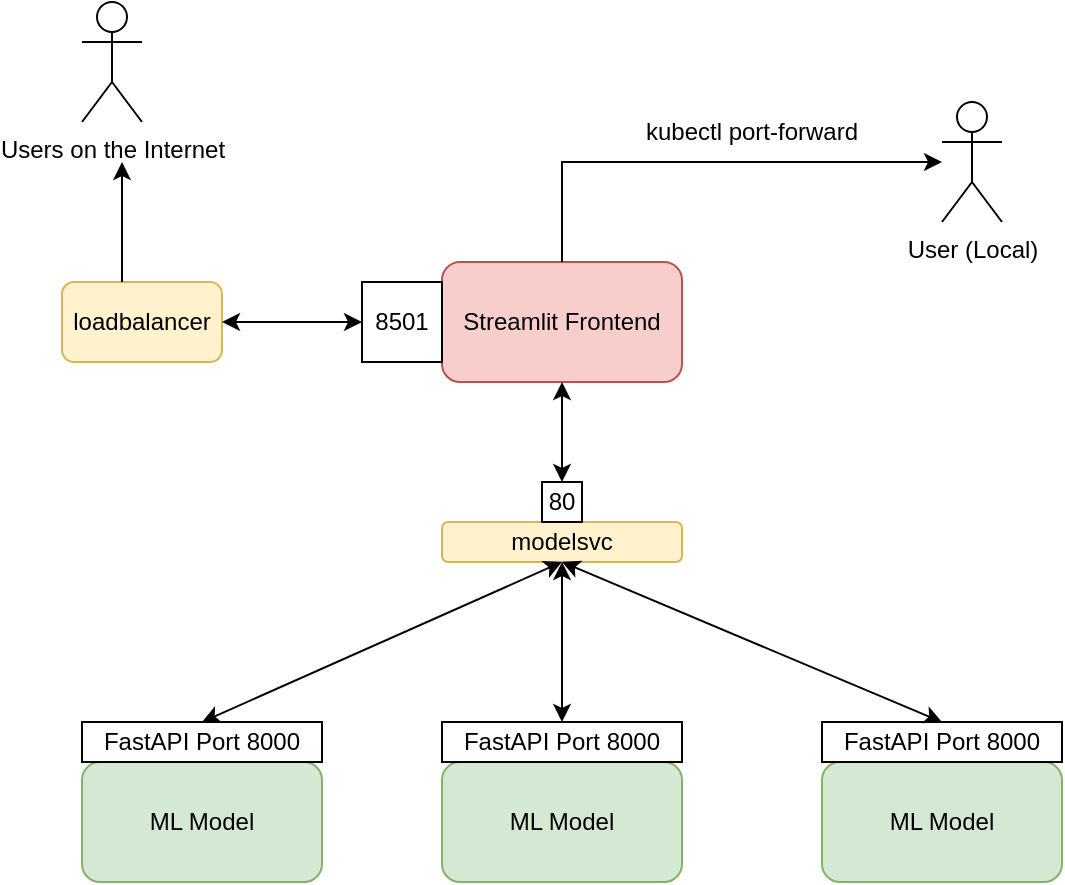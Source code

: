 <mxfile version="20.5.2" type="device"><diagram id="MWmE-ICh1NFgY5y5EI1r" name="Page-1"><mxGraphModel dx="1301" dy="723" grid="1" gridSize="10" guides="1" tooltips="1" connect="1" arrows="1" fold="1" page="1" pageScale="1" pageWidth="850" pageHeight="1100" math="0" shadow="0"><root><mxCell id="0"/><mxCell id="1" parent="0"/><mxCell id="YrrMeFOXD12h4_dLb8Ky-1" value="ML Model" style="rounded=1;whiteSpace=wrap;html=1;fillColor=#d5e8d4;strokeColor=#82b366;" vertex="1" parent="1"><mxGeometry x="220" y="420" width="120" height="60" as="geometry"/></mxCell><mxCell id="YrrMeFOXD12h4_dLb8Ky-5" value="ML Model" style="rounded=1;whiteSpace=wrap;html=1;fillColor=#d5e8d4;strokeColor=#82b366;" vertex="1" parent="1"><mxGeometry x="400" y="420" width="120" height="60" as="geometry"/></mxCell><mxCell id="YrrMeFOXD12h4_dLb8Ky-7" value="ML Model" style="rounded=1;whiteSpace=wrap;html=1;fillColor=#d5e8d4;strokeColor=#82b366;" vertex="1" parent="1"><mxGeometry x="590" y="420" width="120" height="60" as="geometry"/></mxCell><mxCell id="YrrMeFOXD12h4_dLb8Ky-9" value="modelsvc" style="rounded=1;whiteSpace=wrap;html=1;fillColor=#fff2cc;strokeColor=#d6b656;" vertex="1" parent="1"><mxGeometry x="400" y="300" width="120" height="20" as="geometry"/></mxCell><mxCell id="YrrMeFOXD12h4_dLb8Ky-13" value="80" style="rounded=0;whiteSpace=wrap;html=1;" vertex="1" parent="1"><mxGeometry x="450" y="280" width="20" height="20" as="geometry"/></mxCell><mxCell id="YrrMeFOXD12h4_dLb8Ky-17" value="Streamlit Frontend" style="rounded=1;whiteSpace=wrap;html=1;fillColor=#f8cecc;strokeColor=#b85450;" vertex="1" parent="1"><mxGeometry x="400" y="170" width="120" height="60" as="geometry"/></mxCell><mxCell id="YrrMeFOXD12h4_dLb8Ky-18" value="" style="endArrow=classic;startArrow=classic;html=1;rounded=0;entryX=0.5;entryY=1;entryDx=0;entryDy=0;exitX=0.5;exitY=0;exitDx=0;exitDy=0;" edge="1" parent="1" source="YrrMeFOXD12h4_dLb8Ky-13" target="YrrMeFOXD12h4_dLb8Ky-17"><mxGeometry width="50" height="50" relative="1" as="geometry"><mxPoint x="400" y="400" as="sourcePoint"/><mxPoint x="450" y="350" as="targetPoint"/></mxGeometry></mxCell><mxCell id="YrrMeFOXD12h4_dLb8Ky-20" value="FastAPI Port 8000" style="rounded=0;whiteSpace=wrap;html=1;" vertex="1" parent="1"><mxGeometry x="590" y="400" width="120" height="20" as="geometry"/></mxCell><mxCell id="YrrMeFOXD12h4_dLb8Ky-21" value="FastAPI Port 8000" style="rounded=0;whiteSpace=wrap;html=1;" vertex="1" parent="1"><mxGeometry x="400" y="400" width="120" height="20" as="geometry"/></mxCell><mxCell id="YrrMeFOXD12h4_dLb8Ky-22" value="FastAPI Port 8000" style="rounded=0;whiteSpace=wrap;html=1;" vertex="1" parent="1"><mxGeometry x="220" y="400" width="120" height="20" as="geometry"/></mxCell><mxCell id="YrrMeFOXD12h4_dLb8Ky-29" value="" style="endArrow=classic;startArrow=classic;html=1;rounded=0;entryX=0.5;entryY=1;entryDx=0;entryDy=0;" edge="1" parent="1" source="YrrMeFOXD12h4_dLb8Ky-21" target="YrrMeFOXD12h4_dLb8Ky-9"><mxGeometry width="50" height="50" relative="1" as="geometry"><mxPoint x="400" y="400" as="sourcePoint"/><mxPoint x="450" y="350" as="targetPoint"/></mxGeometry></mxCell><mxCell id="YrrMeFOXD12h4_dLb8Ky-30" value="" style="endArrow=classic;startArrow=classic;html=1;rounded=0;entryX=0.5;entryY=1;entryDx=0;entryDy=0;exitX=0.5;exitY=0;exitDx=0;exitDy=0;" edge="1" parent="1" source="YrrMeFOXD12h4_dLb8Ky-22" target="YrrMeFOXD12h4_dLb8Ky-9"><mxGeometry width="50" height="50" relative="1" as="geometry"><mxPoint x="470" y="410" as="sourcePoint"/><mxPoint x="470" y="330" as="targetPoint"/></mxGeometry></mxCell><mxCell id="YrrMeFOXD12h4_dLb8Ky-31" value="" style="endArrow=classic;startArrow=classic;html=1;rounded=0;entryX=0.5;entryY=1;entryDx=0;entryDy=0;exitX=0.5;exitY=0;exitDx=0;exitDy=0;" edge="1" parent="1" source="YrrMeFOXD12h4_dLb8Ky-20" target="YrrMeFOXD12h4_dLb8Ky-9"><mxGeometry width="50" height="50" relative="1" as="geometry"><mxPoint x="480" y="420" as="sourcePoint"/><mxPoint x="480" y="340" as="targetPoint"/></mxGeometry></mxCell><mxCell id="YrrMeFOXD12h4_dLb8Ky-33" value="" style="endArrow=classic;html=1;rounded=0;" edge="1" parent="1" target="YrrMeFOXD12h4_dLb8Ky-34"><mxGeometry width="50" height="50" relative="1" as="geometry"><mxPoint x="460" y="170" as="sourcePoint"/><mxPoint x="580" y="120" as="targetPoint"/><Array as="points"><mxPoint x="460" y="120"/></Array></mxGeometry></mxCell><mxCell id="YrrMeFOXD12h4_dLb8Ky-34" value="User (Local)" style="shape=umlActor;verticalLabelPosition=bottom;verticalAlign=top;html=1;outlineConnect=0;" vertex="1" parent="1"><mxGeometry x="650" y="90" width="30" height="60" as="geometry"/></mxCell><mxCell id="YrrMeFOXD12h4_dLb8Ky-35" value="kubectl port-forward" style="text;html=1;strokeColor=none;fillColor=none;align=center;verticalAlign=middle;whiteSpace=wrap;rounded=0;" vertex="1" parent="1"><mxGeometry x="490" y="90" width="130" height="30" as="geometry"/></mxCell><mxCell id="YrrMeFOXD12h4_dLb8Ky-37" value="loadbalancer" style="rounded=1;whiteSpace=wrap;html=1;fillColor=#fff2cc;strokeColor=#d6b656;" vertex="1" parent="1"><mxGeometry x="210" y="180" width="80" height="40" as="geometry"/></mxCell><mxCell id="YrrMeFOXD12h4_dLb8Ky-38" value="8501" style="rounded=0;whiteSpace=wrap;html=1;" vertex="1" parent="1"><mxGeometry x="360" y="180" width="40" height="40" as="geometry"/></mxCell><mxCell id="YrrMeFOXD12h4_dLb8Ky-39" value="" style="endArrow=classic;startArrow=classic;html=1;rounded=0;entryX=0;entryY=0.5;entryDx=0;entryDy=0;" edge="1" parent="1" source="YrrMeFOXD12h4_dLb8Ky-37" target="YrrMeFOXD12h4_dLb8Ky-38"><mxGeometry width="50" height="50" relative="1" as="geometry"><mxPoint x="400" y="380" as="sourcePoint"/><mxPoint x="450" y="330" as="targetPoint"/></mxGeometry></mxCell><mxCell id="YrrMeFOXD12h4_dLb8Ky-41" value="" style="endArrow=classic;html=1;rounded=0;" edge="1" parent="1"><mxGeometry width="50" height="50" relative="1" as="geometry"><mxPoint x="240" y="180" as="sourcePoint"/><mxPoint x="240" y="120" as="targetPoint"/></mxGeometry></mxCell><mxCell id="YrrMeFOXD12h4_dLb8Ky-42" value="Users on the Internet" style="shape=umlActor;verticalLabelPosition=bottom;verticalAlign=top;html=1;outlineConnect=0;" vertex="1" parent="1"><mxGeometry x="220" y="40" width="30" height="60" as="geometry"/></mxCell></root></mxGraphModel></diagram></mxfile>